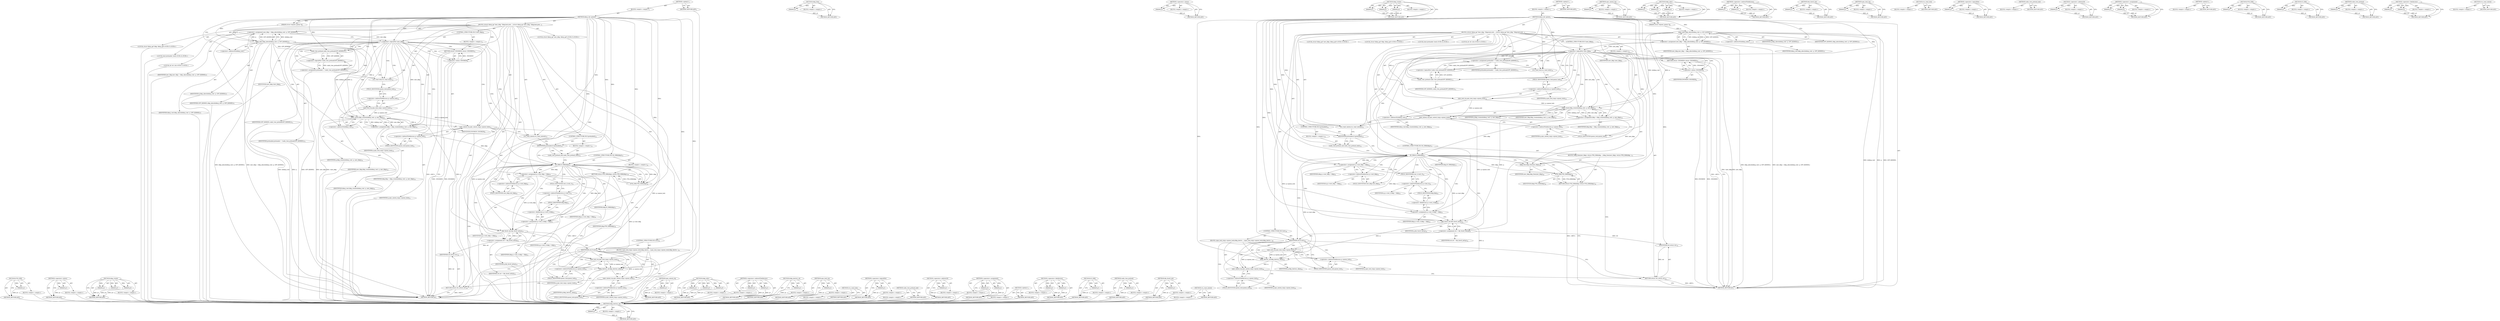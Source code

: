 digraph "rcu_read_unlock" {
vulnerable_194 [label=<(METHOD,blkg_destroy_all)>];
vulnerable_195 [label=<(PARAM,p1)>];
vulnerable_196 [label=<(BLOCK,&lt;empty&gt;,&lt;empty&gt;)>];
vulnerable_197 [label=<(METHOD_RETURN,ANY)>];
vulnerable_177 [label=<(METHOD,blkg_free)>];
vulnerable_178 [label=<(PARAM,p1)>];
vulnerable_179 [label=<(BLOCK,&lt;empty&gt;,&lt;empty&gt;)>];
vulnerable_180 [label=<(METHOD_RETURN,ANY)>];
vulnerable_137 [label=<(METHOD,&lt;operator&gt;.minus)>];
vulnerable_138 [label=<(PARAM,p1)>];
vulnerable_139 [label=<(BLOCK,&lt;empty&gt;,&lt;empty&gt;)>];
vulnerable_140 [label=<(METHOD_RETURN,ANY)>];
vulnerable_157 [label=<(METHOD,blkg_create)>];
vulnerable_158 [label=<(PARAM,p1)>];
vulnerable_159 [label=<(PARAM,p2)>];
vulnerable_160 [label=<(PARAM,p3)>];
vulnerable_161 [label=<(BLOCK,&lt;empty&gt;,&lt;empty&gt;)>];
vulnerable_162 [label=<(METHOD_RETURN,ANY)>];
vulnerable_6 [label=<(METHOD,&lt;global&gt;)<SUB>1</SUB>>];
vulnerable_7 [label=<(BLOCK,&lt;empty&gt;,&lt;empty&gt;)<SUB>1</SUB>>];
vulnerable_8 [label=<(METHOD,blkcg_init_queue)<SUB>1</SUB>>];
vulnerable_9 [label=<(PARAM,struct request_queue *q)<SUB>1</SUB>>];
vulnerable_10 [label=<(BLOCK,{
	struct blkcg_gq *new_blkg, *blkg;
	bool prel...,{
	struct blkcg_gq *new_blkg, *blkg;
	bool prel...)<SUB>2</SUB>>];
vulnerable_11 [label="<(LOCAL,struct blkcg_gq* new_blkg: blkcg_gq*)<SUB>3</SUB>>"];
vulnerable_12 [label="<(LOCAL,struct blkcg_gq* blkg: blkcg_gq*)<SUB>3</SUB>>"];
vulnerable_13 [label="<(LOCAL,bool preloaded: bool)<SUB>4</SUB>>"];
vulnerable_14 [label="<(LOCAL,int ret: int)<SUB>5</SUB>>"];
vulnerable_15 [label=<(&lt;operator&gt;.assignment,new_blkg = blkg_alloc(&amp;blkcg_root, q, GFP_KERNEL))<SUB>7</SUB>>];
vulnerable_16 [label=<(IDENTIFIER,new_blkg,new_blkg = blkg_alloc(&amp;blkcg_root, q, GFP_KERNEL))<SUB>7</SUB>>];
vulnerable_17 [label=<(blkg_alloc,blkg_alloc(&amp;blkcg_root, q, GFP_KERNEL))<SUB>7</SUB>>];
vulnerable_18 [label=<(&lt;operator&gt;.addressOf,&amp;blkcg_root)<SUB>7</SUB>>];
vulnerable_19 [label=<(IDENTIFIER,blkcg_root,blkg_alloc(&amp;blkcg_root, q, GFP_KERNEL))<SUB>7</SUB>>];
vulnerable_20 [label=<(IDENTIFIER,q,blkg_alloc(&amp;blkcg_root, q, GFP_KERNEL))<SUB>7</SUB>>];
vulnerable_21 [label=<(IDENTIFIER,GFP_KERNEL,blkg_alloc(&amp;blkcg_root, q, GFP_KERNEL))<SUB>7</SUB>>];
vulnerable_22 [label=<(CONTROL_STRUCTURE,IF,if (!new_blkg))<SUB>8</SUB>>];
vulnerable_23 [label=<(&lt;operator&gt;.logicalNot,!new_blkg)<SUB>8</SUB>>];
vulnerable_24 [label=<(IDENTIFIER,new_blkg,!new_blkg)<SUB>8</SUB>>];
vulnerable_25 [label=<(BLOCK,&lt;empty&gt;,&lt;empty&gt;)<SUB>9</SUB>>];
vulnerable_26 [label=<(RETURN,return -ENOMEM;,return -ENOMEM;)<SUB>9</SUB>>];
vulnerable_27 [label=<(&lt;operator&gt;.minus,-ENOMEM)<SUB>9</SUB>>];
vulnerable_28 [label=<(IDENTIFIER,ENOMEM,-ENOMEM)<SUB>9</SUB>>];
vulnerable_29 [label=<(&lt;operator&gt;.assignment,preloaded = !radix_tree_preload(GFP_KERNEL))<SUB>11</SUB>>];
vulnerable_30 [label=<(IDENTIFIER,preloaded,preloaded = !radix_tree_preload(GFP_KERNEL))<SUB>11</SUB>>];
vulnerable_31 [label=<(&lt;operator&gt;.logicalNot,!radix_tree_preload(GFP_KERNEL))<SUB>11</SUB>>];
vulnerable_32 [label=<(radix_tree_preload,radix_tree_preload(GFP_KERNEL))<SUB>11</SUB>>];
vulnerable_33 [label=<(IDENTIFIER,GFP_KERNEL,radix_tree_preload(GFP_KERNEL))<SUB>11</SUB>>];
vulnerable_34 [label=<(rcu_read_lock,rcu_read_lock())<SUB>18</SUB>>];
vulnerable_35 [label=<(spin_lock_irq,spin_lock_irq(q-&gt;queue_lock))<SUB>19</SUB>>];
vulnerable_36 [label=<(&lt;operator&gt;.indirectFieldAccess,q-&gt;queue_lock)<SUB>19</SUB>>];
vulnerable_37 [label=<(IDENTIFIER,q,spin_lock_irq(q-&gt;queue_lock))<SUB>19</SUB>>];
vulnerable_38 [label=<(FIELD_IDENTIFIER,queue_lock,queue_lock)<SUB>19</SUB>>];
vulnerable_39 [label=<(&lt;operator&gt;.assignment,blkg = blkg_create(&amp;blkcg_root, q, new_blkg))<SUB>20</SUB>>];
vulnerable_40 [label=<(IDENTIFIER,blkg,blkg = blkg_create(&amp;blkcg_root, q, new_blkg))<SUB>20</SUB>>];
vulnerable_41 [label=<(blkg_create,blkg_create(&amp;blkcg_root, q, new_blkg))<SUB>20</SUB>>];
vulnerable_42 [label=<(&lt;operator&gt;.addressOf,&amp;blkcg_root)<SUB>20</SUB>>];
vulnerable_43 [label=<(IDENTIFIER,blkcg_root,blkg_create(&amp;blkcg_root, q, new_blkg))<SUB>20</SUB>>];
vulnerable_44 [label=<(IDENTIFIER,q,blkg_create(&amp;blkcg_root, q, new_blkg))<SUB>20</SUB>>];
vulnerable_45 [label=<(IDENTIFIER,new_blkg,blkg_create(&amp;blkcg_root, q, new_blkg))<SUB>20</SUB>>];
vulnerable_46 [label=<(spin_unlock_irq,spin_unlock_irq(q-&gt;queue_lock))<SUB>21</SUB>>];
vulnerable_47 [label=<(&lt;operator&gt;.indirectFieldAccess,q-&gt;queue_lock)<SUB>21</SUB>>];
vulnerable_48 [label=<(IDENTIFIER,q,spin_unlock_irq(q-&gt;queue_lock))<SUB>21</SUB>>];
vulnerable_49 [label=<(FIELD_IDENTIFIER,queue_lock,queue_lock)<SUB>21</SUB>>];
vulnerable_50 [label=<(rcu_read_unlock,rcu_read_unlock())<SUB>22</SUB>>];
vulnerable_51 [label=<(CONTROL_STRUCTURE,IF,if (preloaded))<SUB>24</SUB>>];
vulnerable_52 [label=<(IDENTIFIER,preloaded,if (preloaded))<SUB>24</SUB>>];
vulnerable_53 [label=<(BLOCK,&lt;empty&gt;,&lt;empty&gt;)<SUB>25</SUB>>];
vulnerable_54 [label=<(radix_tree_preload_end,radix_tree_preload_end())<SUB>25</SUB>>];
vulnerable_55 [label=<(CONTROL_STRUCTURE,IF,if (IS_ERR(blkg)))<SUB>27</SUB>>];
vulnerable_56 [label=<(IS_ERR,IS_ERR(blkg))<SUB>27</SUB>>];
vulnerable_57 [label=<(IDENTIFIER,blkg,IS_ERR(blkg))<SUB>27</SUB>>];
vulnerable_58 [label=<(BLOCK,{
		blkg_free(new_blkg);
 		return PTR_ERR(blkg...,{
		blkg_free(new_blkg);
 		return PTR_ERR(blkg...)<SUB>27</SUB>>];
vulnerable_59 [label=<(blkg_free,blkg_free(new_blkg))<SUB>28</SUB>>];
vulnerable_60 [label=<(IDENTIFIER,new_blkg,blkg_free(new_blkg))<SUB>28</SUB>>];
vulnerable_61 [label=<(RETURN,return PTR_ERR(blkg);,return PTR_ERR(blkg);)<SUB>29</SUB>>];
vulnerable_62 [label=<(PTR_ERR,PTR_ERR(blkg))<SUB>29</SUB>>];
vulnerable_63 [label=<(IDENTIFIER,blkg,PTR_ERR(blkg))<SUB>29</SUB>>];
vulnerable_64 [label=<(&lt;operator&gt;.assignment,q-&gt;root_blkg = blkg)<SUB>32</SUB>>];
vulnerable_65 [label=<(&lt;operator&gt;.indirectFieldAccess,q-&gt;root_blkg)<SUB>32</SUB>>];
vulnerable_66 [label=<(IDENTIFIER,q,q-&gt;root_blkg = blkg)<SUB>32</SUB>>];
vulnerable_67 [label=<(FIELD_IDENTIFIER,root_blkg,root_blkg)<SUB>32</SUB>>];
vulnerable_68 [label=<(IDENTIFIER,blkg,q-&gt;root_blkg = blkg)<SUB>32</SUB>>];
vulnerable_69 [label=<(&lt;operator&gt;.assignment,q-&gt;root_rl.blkg = blkg)<SUB>33</SUB>>];
vulnerable_70 [label=<(&lt;operator&gt;.fieldAccess,q-&gt;root_rl.blkg)<SUB>33</SUB>>];
vulnerable_71 [label=<(&lt;operator&gt;.indirectFieldAccess,q-&gt;root_rl)<SUB>33</SUB>>];
vulnerable_72 [label=<(IDENTIFIER,q,q-&gt;root_rl.blkg = blkg)<SUB>33</SUB>>];
vulnerable_73 [label=<(FIELD_IDENTIFIER,root_rl,root_rl)<SUB>33</SUB>>];
vulnerable_74 [label=<(FIELD_IDENTIFIER,blkg,blkg)<SUB>33</SUB>>];
vulnerable_75 [label=<(IDENTIFIER,blkg,q-&gt;root_rl.blkg = blkg)<SUB>33</SUB>>];
vulnerable_76 [label=<(&lt;operator&gt;.assignment,ret = blk_throtl_init(q))<SUB>35</SUB>>];
vulnerable_77 [label=<(IDENTIFIER,ret,ret = blk_throtl_init(q))<SUB>35</SUB>>];
vulnerable_78 [label=<(blk_throtl_init,blk_throtl_init(q))<SUB>35</SUB>>];
vulnerable_79 [label=<(IDENTIFIER,q,blk_throtl_init(q))<SUB>35</SUB>>];
vulnerable_80 [label=<(CONTROL_STRUCTURE,IF,if (ret))<SUB>36</SUB>>];
vulnerable_81 [label=<(IDENTIFIER,ret,if (ret))<SUB>36</SUB>>];
vulnerable_82 [label=<(BLOCK,{
		spin_lock_irq(q-&gt;queue_lock);
		blkg_destro...,{
		spin_lock_irq(q-&gt;queue_lock);
		blkg_destro...)<SUB>36</SUB>>];
vulnerable_83 [label=<(spin_lock_irq,spin_lock_irq(q-&gt;queue_lock))<SUB>37</SUB>>];
vulnerable_84 [label=<(&lt;operator&gt;.indirectFieldAccess,q-&gt;queue_lock)<SUB>37</SUB>>];
vulnerable_85 [label=<(IDENTIFIER,q,spin_lock_irq(q-&gt;queue_lock))<SUB>37</SUB>>];
vulnerable_86 [label=<(FIELD_IDENTIFIER,queue_lock,queue_lock)<SUB>37</SUB>>];
vulnerable_87 [label=<(blkg_destroy_all,blkg_destroy_all(q))<SUB>38</SUB>>];
vulnerable_88 [label=<(IDENTIFIER,q,blkg_destroy_all(q))<SUB>38</SUB>>];
vulnerable_89 [label=<(spin_unlock_irq,spin_unlock_irq(q-&gt;queue_lock))<SUB>39</SUB>>];
vulnerable_90 [label=<(&lt;operator&gt;.indirectFieldAccess,q-&gt;queue_lock)<SUB>39</SUB>>];
vulnerable_91 [label=<(IDENTIFIER,q,spin_unlock_irq(q-&gt;queue_lock))<SUB>39</SUB>>];
vulnerable_92 [label=<(FIELD_IDENTIFIER,queue_lock,queue_lock)<SUB>39</SUB>>];
vulnerable_93 [label=<(RETURN,return ret;,return ret;)<SUB>41</SUB>>];
vulnerable_94 [label=<(IDENTIFIER,ret,return ret;)<SUB>41</SUB>>];
vulnerable_95 [label=<(METHOD_RETURN,int)<SUB>1</SUB>>];
vulnerable_97 [label=<(METHOD_RETURN,ANY)<SUB>1</SUB>>];
vulnerable_163 [label=<(METHOD,spin_unlock_irq)>];
vulnerable_164 [label=<(PARAM,p1)>];
vulnerable_165 [label=<(BLOCK,&lt;empty&gt;,&lt;empty&gt;)>];
vulnerable_166 [label=<(METHOD_RETURN,ANY)>];
vulnerable_123 [label=<(METHOD,blkg_alloc)>];
vulnerable_124 [label=<(PARAM,p1)>];
vulnerable_125 [label=<(PARAM,p2)>];
vulnerable_126 [label=<(PARAM,p3)>];
vulnerable_127 [label=<(BLOCK,&lt;empty&gt;,&lt;empty&gt;)>];
vulnerable_128 [label=<(METHOD_RETURN,ANY)>];
vulnerable_152 [label=<(METHOD,&lt;operator&gt;.indirectFieldAccess)>];
vulnerable_153 [label=<(PARAM,p1)>];
vulnerable_154 [label=<(PARAM,p2)>];
vulnerable_155 [label=<(BLOCK,&lt;empty&gt;,&lt;empty&gt;)>];
vulnerable_156 [label=<(METHOD_RETURN,ANY)>];
vulnerable_190 [label=<(METHOD,blk_throtl_init)>];
vulnerable_191 [label=<(PARAM,p1)>];
vulnerable_192 [label=<(BLOCK,&lt;empty&gt;,&lt;empty&gt;)>];
vulnerable_193 [label=<(METHOD_RETURN,ANY)>];
vulnerable_148 [label=<(METHOD,spin_lock_irq)>];
vulnerable_149 [label=<(PARAM,p1)>];
vulnerable_150 [label=<(BLOCK,&lt;empty&gt;,&lt;empty&gt;)>];
vulnerable_151 [label=<(METHOD_RETURN,ANY)>];
vulnerable_145 [label=<(METHOD,rcu_read_lock)>];
vulnerable_146 [label=<(BLOCK,&lt;empty&gt;,&lt;empty&gt;)>];
vulnerable_147 [label=<(METHOD_RETURN,ANY)>];
vulnerable_133 [label=<(METHOD,&lt;operator&gt;.logicalNot)>];
vulnerable_134 [label=<(PARAM,p1)>];
vulnerable_135 [label=<(BLOCK,&lt;empty&gt;,&lt;empty&gt;)>];
vulnerable_136 [label=<(METHOD_RETURN,ANY)>];
vulnerable_170 [label=<(METHOD,radix_tree_preload_end)>];
vulnerable_171 [label=<(BLOCK,&lt;empty&gt;,&lt;empty&gt;)>];
vulnerable_172 [label=<(METHOD_RETURN,ANY)>];
vulnerable_129 [label=<(METHOD,&lt;operator&gt;.addressOf)>];
vulnerable_130 [label=<(PARAM,p1)>];
vulnerable_131 [label=<(BLOCK,&lt;empty&gt;,&lt;empty&gt;)>];
vulnerable_132 [label=<(METHOD_RETURN,ANY)>];
vulnerable_118 [label=<(METHOD,&lt;operator&gt;.assignment)>];
vulnerable_119 [label=<(PARAM,p1)>];
vulnerable_120 [label=<(PARAM,p2)>];
vulnerable_121 [label=<(BLOCK,&lt;empty&gt;,&lt;empty&gt;)>];
vulnerable_122 [label=<(METHOD_RETURN,ANY)>];
vulnerable_112 [label=<(METHOD,&lt;global&gt;)<SUB>1</SUB>>];
vulnerable_113 [label=<(BLOCK,&lt;empty&gt;,&lt;empty&gt;)>];
vulnerable_114 [label=<(METHOD_RETURN,ANY)>];
vulnerable_181 [label=<(METHOD,PTR_ERR)>];
vulnerable_182 [label=<(PARAM,p1)>];
vulnerable_183 [label=<(BLOCK,&lt;empty&gt;,&lt;empty&gt;)>];
vulnerable_184 [label=<(METHOD_RETURN,ANY)>];
vulnerable_173 [label=<(METHOD,IS_ERR)>];
vulnerable_174 [label=<(PARAM,p1)>];
vulnerable_175 [label=<(BLOCK,&lt;empty&gt;,&lt;empty&gt;)>];
vulnerable_176 [label=<(METHOD_RETURN,ANY)>];
vulnerable_141 [label=<(METHOD,radix_tree_preload)>];
vulnerable_142 [label=<(PARAM,p1)>];
vulnerable_143 [label=<(BLOCK,&lt;empty&gt;,&lt;empty&gt;)>];
vulnerable_144 [label=<(METHOD_RETURN,ANY)>];
vulnerable_185 [label=<(METHOD,&lt;operator&gt;.fieldAccess)>];
vulnerable_186 [label=<(PARAM,p1)>];
vulnerable_187 [label=<(PARAM,p2)>];
vulnerable_188 [label=<(BLOCK,&lt;empty&gt;,&lt;empty&gt;)>];
vulnerable_189 [label=<(METHOD_RETURN,ANY)>];
vulnerable_167 [label=<(METHOD,rcu_read_unlock)>];
vulnerable_168 [label=<(BLOCK,&lt;empty&gt;,&lt;empty&gt;)>];
vulnerable_169 [label=<(METHOD_RETURN,ANY)>];
fixed_175 [label=<(METHOD,PTR_ERR)>];
fixed_176 [label=<(PARAM,p1)>];
fixed_177 [label=<(BLOCK,&lt;empty&gt;,&lt;empty&gt;)>];
fixed_178 [label=<(METHOD_RETURN,ANY)>];
fixed_135 [label=<(METHOD,&lt;operator&gt;.minus)>];
fixed_136 [label=<(PARAM,p1)>];
fixed_137 [label=<(BLOCK,&lt;empty&gt;,&lt;empty&gt;)>];
fixed_138 [label=<(METHOD_RETURN,ANY)>];
fixed_155 [label=<(METHOD,blkg_create)>];
fixed_156 [label=<(PARAM,p1)>];
fixed_157 [label=<(PARAM,p2)>];
fixed_158 [label=<(PARAM,p3)>];
fixed_159 [label=<(BLOCK,&lt;empty&gt;,&lt;empty&gt;)>];
fixed_160 [label=<(METHOD_RETURN,ANY)>];
fixed_6 [label=<(METHOD,&lt;global&gt;)<SUB>1</SUB>>];
fixed_7 [label=<(BLOCK,&lt;empty&gt;,&lt;empty&gt;)<SUB>1</SUB>>];
fixed_8 [label=<(METHOD,blkcg_init_queue)<SUB>1</SUB>>];
fixed_9 [label=<(PARAM,struct request_queue *q)<SUB>1</SUB>>];
fixed_10 [label=<(BLOCK,{
	struct blkcg_gq *new_blkg, *blkg;
	bool prel...,{
	struct blkcg_gq *new_blkg, *blkg;
	bool prel...)<SUB>2</SUB>>];
fixed_11 [label="<(LOCAL,struct blkcg_gq* new_blkg: blkcg_gq*)<SUB>3</SUB>>"];
fixed_12 [label="<(LOCAL,struct blkcg_gq* blkg: blkcg_gq*)<SUB>3</SUB>>"];
fixed_13 [label="<(LOCAL,bool preloaded: bool)<SUB>4</SUB>>"];
fixed_14 [label="<(LOCAL,int ret: int)<SUB>5</SUB>>"];
fixed_15 [label=<(&lt;operator&gt;.assignment,new_blkg = blkg_alloc(&amp;blkcg_root, q, GFP_KERNEL))<SUB>7</SUB>>];
fixed_16 [label=<(IDENTIFIER,new_blkg,new_blkg = blkg_alloc(&amp;blkcg_root, q, GFP_KERNEL))<SUB>7</SUB>>];
fixed_17 [label=<(blkg_alloc,blkg_alloc(&amp;blkcg_root, q, GFP_KERNEL))<SUB>7</SUB>>];
fixed_18 [label=<(&lt;operator&gt;.addressOf,&amp;blkcg_root)<SUB>7</SUB>>];
fixed_19 [label=<(IDENTIFIER,blkcg_root,blkg_alloc(&amp;blkcg_root, q, GFP_KERNEL))<SUB>7</SUB>>];
fixed_20 [label=<(IDENTIFIER,q,blkg_alloc(&amp;blkcg_root, q, GFP_KERNEL))<SUB>7</SUB>>];
fixed_21 [label=<(IDENTIFIER,GFP_KERNEL,blkg_alloc(&amp;blkcg_root, q, GFP_KERNEL))<SUB>7</SUB>>];
fixed_22 [label=<(CONTROL_STRUCTURE,IF,if (!new_blkg))<SUB>8</SUB>>];
fixed_23 [label=<(&lt;operator&gt;.logicalNot,!new_blkg)<SUB>8</SUB>>];
fixed_24 [label=<(IDENTIFIER,new_blkg,!new_blkg)<SUB>8</SUB>>];
fixed_25 [label=<(BLOCK,&lt;empty&gt;,&lt;empty&gt;)<SUB>9</SUB>>];
fixed_26 [label=<(RETURN,return -ENOMEM;,return -ENOMEM;)<SUB>9</SUB>>];
fixed_27 [label=<(&lt;operator&gt;.minus,-ENOMEM)<SUB>9</SUB>>];
fixed_28 [label=<(IDENTIFIER,ENOMEM,-ENOMEM)<SUB>9</SUB>>];
fixed_29 [label=<(&lt;operator&gt;.assignment,preloaded = !radix_tree_preload(GFP_KERNEL))<SUB>11</SUB>>];
fixed_30 [label=<(IDENTIFIER,preloaded,preloaded = !radix_tree_preload(GFP_KERNEL))<SUB>11</SUB>>];
fixed_31 [label=<(&lt;operator&gt;.logicalNot,!radix_tree_preload(GFP_KERNEL))<SUB>11</SUB>>];
fixed_32 [label=<(radix_tree_preload,radix_tree_preload(GFP_KERNEL))<SUB>11</SUB>>];
fixed_33 [label=<(IDENTIFIER,GFP_KERNEL,radix_tree_preload(GFP_KERNEL))<SUB>11</SUB>>];
fixed_34 [label=<(rcu_read_lock,rcu_read_lock())<SUB>18</SUB>>];
fixed_35 [label=<(spin_lock_irq,spin_lock_irq(q-&gt;queue_lock))<SUB>19</SUB>>];
fixed_36 [label=<(&lt;operator&gt;.indirectFieldAccess,q-&gt;queue_lock)<SUB>19</SUB>>];
fixed_37 [label=<(IDENTIFIER,q,spin_lock_irq(q-&gt;queue_lock))<SUB>19</SUB>>];
fixed_38 [label=<(FIELD_IDENTIFIER,queue_lock,queue_lock)<SUB>19</SUB>>];
fixed_39 [label=<(&lt;operator&gt;.assignment,blkg = blkg_create(&amp;blkcg_root, q, new_blkg))<SUB>20</SUB>>];
fixed_40 [label=<(IDENTIFIER,blkg,blkg = blkg_create(&amp;blkcg_root, q, new_blkg))<SUB>20</SUB>>];
fixed_41 [label=<(blkg_create,blkg_create(&amp;blkcg_root, q, new_blkg))<SUB>20</SUB>>];
fixed_42 [label=<(&lt;operator&gt;.addressOf,&amp;blkcg_root)<SUB>20</SUB>>];
fixed_43 [label=<(IDENTIFIER,blkcg_root,blkg_create(&amp;blkcg_root, q, new_blkg))<SUB>20</SUB>>];
fixed_44 [label=<(IDENTIFIER,q,blkg_create(&amp;blkcg_root, q, new_blkg))<SUB>20</SUB>>];
fixed_45 [label=<(IDENTIFIER,new_blkg,blkg_create(&amp;blkcg_root, q, new_blkg))<SUB>20</SUB>>];
fixed_46 [label=<(spin_unlock_irq,spin_unlock_irq(q-&gt;queue_lock))<SUB>21</SUB>>];
fixed_47 [label=<(&lt;operator&gt;.indirectFieldAccess,q-&gt;queue_lock)<SUB>21</SUB>>];
fixed_48 [label=<(IDENTIFIER,q,spin_unlock_irq(q-&gt;queue_lock))<SUB>21</SUB>>];
fixed_49 [label=<(FIELD_IDENTIFIER,queue_lock,queue_lock)<SUB>21</SUB>>];
fixed_50 [label=<(rcu_read_unlock,rcu_read_unlock())<SUB>22</SUB>>];
fixed_51 [label=<(CONTROL_STRUCTURE,IF,if (preloaded))<SUB>24</SUB>>];
fixed_52 [label=<(IDENTIFIER,preloaded,if (preloaded))<SUB>24</SUB>>];
fixed_53 [label=<(BLOCK,&lt;empty&gt;,&lt;empty&gt;)<SUB>25</SUB>>];
fixed_54 [label=<(radix_tree_preload_end,radix_tree_preload_end())<SUB>25</SUB>>];
fixed_55 [label=<(CONTROL_STRUCTURE,IF,if (IS_ERR(blkg)))<SUB>27</SUB>>];
fixed_56 [label=<(IS_ERR,IS_ERR(blkg))<SUB>27</SUB>>];
fixed_57 [label=<(IDENTIFIER,blkg,IS_ERR(blkg))<SUB>27</SUB>>];
fixed_58 [label=<(BLOCK,&lt;empty&gt;,&lt;empty&gt;)<SUB>28</SUB>>];
fixed_59 [label=<(RETURN,return PTR_ERR(blkg);,return PTR_ERR(blkg);)<SUB>28</SUB>>];
fixed_60 [label=<(PTR_ERR,PTR_ERR(blkg))<SUB>28</SUB>>];
fixed_61 [label=<(IDENTIFIER,blkg,PTR_ERR(blkg))<SUB>28</SUB>>];
fixed_62 [label=<(&lt;operator&gt;.assignment,q-&gt;root_blkg = blkg)<SUB>30</SUB>>];
fixed_63 [label=<(&lt;operator&gt;.indirectFieldAccess,q-&gt;root_blkg)<SUB>30</SUB>>];
fixed_64 [label=<(IDENTIFIER,q,q-&gt;root_blkg = blkg)<SUB>30</SUB>>];
fixed_65 [label=<(FIELD_IDENTIFIER,root_blkg,root_blkg)<SUB>30</SUB>>];
fixed_66 [label=<(IDENTIFIER,blkg,q-&gt;root_blkg = blkg)<SUB>30</SUB>>];
fixed_67 [label=<(&lt;operator&gt;.assignment,q-&gt;root_rl.blkg = blkg)<SUB>31</SUB>>];
fixed_68 [label=<(&lt;operator&gt;.fieldAccess,q-&gt;root_rl.blkg)<SUB>31</SUB>>];
fixed_69 [label=<(&lt;operator&gt;.indirectFieldAccess,q-&gt;root_rl)<SUB>31</SUB>>];
fixed_70 [label=<(IDENTIFIER,q,q-&gt;root_rl.blkg = blkg)<SUB>31</SUB>>];
fixed_71 [label=<(FIELD_IDENTIFIER,root_rl,root_rl)<SUB>31</SUB>>];
fixed_72 [label=<(FIELD_IDENTIFIER,blkg,blkg)<SUB>31</SUB>>];
fixed_73 [label=<(IDENTIFIER,blkg,q-&gt;root_rl.blkg = blkg)<SUB>31</SUB>>];
fixed_74 [label=<(&lt;operator&gt;.assignment,ret = blk_throtl_init(q))<SUB>33</SUB>>];
fixed_75 [label=<(IDENTIFIER,ret,ret = blk_throtl_init(q))<SUB>33</SUB>>];
fixed_76 [label=<(blk_throtl_init,blk_throtl_init(q))<SUB>33</SUB>>];
fixed_77 [label=<(IDENTIFIER,q,blk_throtl_init(q))<SUB>33</SUB>>];
fixed_78 [label=<(CONTROL_STRUCTURE,IF,if (ret))<SUB>34</SUB>>];
fixed_79 [label=<(IDENTIFIER,ret,if (ret))<SUB>34</SUB>>];
fixed_80 [label=<(BLOCK,{
		spin_lock_irq(q-&gt;queue_lock);
		blkg_destro...,{
		spin_lock_irq(q-&gt;queue_lock);
		blkg_destro...)<SUB>34</SUB>>];
fixed_81 [label=<(spin_lock_irq,spin_lock_irq(q-&gt;queue_lock))<SUB>35</SUB>>];
fixed_82 [label=<(&lt;operator&gt;.indirectFieldAccess,q-&gt;queue_lock)<SUB>35</SUB>>];
fixed_83 [label=<(IDENTIFIER,q,spin_lock_irq(q-&gt;queue_lock))<SUB>35</SUB>>];
fixed_84 [label=<(FIELD_IDENTIFIER,queue_lock,queue_lock)<SUB>35</SUB>>];
fixed_85 [label=<(blkg_destroy_all,blkg_destroy_all(q))<SUB>36</SUB>>];
fixed_86 [label=<(IDENTIFIER,q,blkg_destroy_all(q))<SUB>36</SUB>>];
fixed_87 [label=<(spin_unlock_irq,spin_unlock_irq(q-&gt;queue_lock))<SUB>37</SUB>>];
fixed_88 [label=<(&lt;operator&gt;.indirectFieldAccess,q-&gt;queue_lock)<SUB>37</SUB>>];
fixed_89 [label=<(IDENTIFIER,q,spin_unlock_irq(q-&gt;queue_lock))<SUB>37</SUB>>];
fixed_90 [label=<(FIELD_IDENTIFIER,queue_lock,queue_lock)<SUB>37</SUB>>];
fixed_91 [label=<(RETURN,return ret;,return ret;)<SUB>39</SUB>>];
fixed_92 [label=<(IDENTIFIER,ret,return ret;)<SUB>39</SUB>>];
fixed_93 [label=<(METHOD_RETURN,int)<SUB>1</SUB>>];
fixed_95 [label=<(METHOD_RETURN,ANY)<SUB>1</SUB>>];
fixed_161 [label=<(METHOD,spin_unlock_irq)>];
fixed_162 [label=<(PARAM,p1)>];
fixed_163 [label=<(BLOCK,&lt;empty&gt;,&lt;empty&gt;)>];
fixed_164 [label=<(METHOD_RETURN,ANY)>];
fixed_121 [label=<(METHOD,blkg_alloc)>];
fixed_122 [label=<(PARAM,p1)>];
fixed_123 [label=<(PARAM,p2)>];
fixed_124 [label=<(PARAM,p3)>];
fixed_125 [label=<(BLOCK,&lt;empty&gt;,&lt;empty&gt;)>];
fixed_126 [label=<(METHOD_RETURN,ANY)>];
fixed_150 [label=<(METHOD,&lt;operator&gt;.indirectFieldAccess)>];
fixed_151 [label=<(PARAM,p1)>];
fixed_152 [label=<(PARAM,p2)>];
fixed_153 [label=<(BLOCK,&lt;empty&gt;,&lt;empty&gt;)>];
fixed_154 [label=<(METHOD_RETURN,ANY)>];
fixed_188 [label=<(METHOD,blkg_destroy_all)>];
fixed_189 [label=<(PARAM,p1)>];
fixed_190 [label=<(BLOCK,&lt;empty&gt;,&lt;empty&gt;)>];
fixed_191 [label=<(METHOD_RETURN,ANY)>];
fixed_146 [label=<(METHOD,spin_lock_irq)>];
fixed_147 [label=<(PARAM,p1)>];
fixed_148 [label=<(BLOCK,&lt;empty&gt;,&lt;empty&gt;)>];
fixed_149 [label=<(METHOD_RETURN,ANY)>];
fixed_143 [label=<(METHOD,rcu_read_lock)>];
fixed_144 [label=<(BLOCK,&lt;empty&gt;,&lt;empty&gt;)>];
fixed_145 [label=<(METHOD_RETURN,ANY)>];
fixed_131 [label=<(METHOD,&lt;operator&gt;.logicalNot)>];
fixed_132 [label=<(PARAM,p1)>];
fixed_133 [label=<(BLOCK,&lt;empty&gt;,&lt;empty&gt;)>];
fixed_134 [label=<(METHOD_RETURN,ANY)>];
fixed_168 [label=<(METHOD,radix_tree_preload_end)>];
fixed_169 [label=<(BLOCK,&lt;empty&gt;,&lt;empty&gt;)>];
fixed_170 [label=<(METHOD_RETURN,ANY)>];
fixed_127 [label=<(METHOD,&lt;operator&gt;.addressOf)>];
fixed_128 [label=<(PARAM,p1)>];
fixed_129 [label=<(BLOCK,&lt;empty&gt;,&lt;empty&gt;)>];
fixed_130 [label=<(METHOD_RETURN,ANY)>];
fixed_116 [label=<(METHOD,&lt;operator&gt;.assignment)>];
fixed_117 [label=<(PARAM,p1)>];
fixed_118 [label=<(PARAM,p2)>];
fixed_119 [label=<(BLOCK,&lt;empty&gt;,&lt;empty&gt;)>];
fixed_120 [label=<(METHOD_RETURN,ANY)>];
fixed_110 [label=<(METHOD,&lt;global&gt;)<SUB>1</SUB>>];
fixed_111 [label=<(BLOCK,&lt;empty&gt;,&lt;empty&gt;)>];
fixed_112 [label=<(METHOD_RETURN,ANY)>];
fixed_179 [label=<(METHOD,&lt;operator&gt;.fieldAccess)>];
fixed_180 [label=<(PARAM,p1)>];
fixed_181 [label=<(PARAM,p2)>];
fixed_182 [label=<(BLOCK,&lt;empty&gt;,&lt;empty&gt;)>];
fixed_183 [label=<(METHOD_RETURN,ANY)>];
fixed_171 [label=<(METHOD,IS_ERR)>];
fixed_172 [label=<(PARAM,p1)>];
fixed_173 [label=<(BLOCK,&lt;empty&gt;,&lt;empty&gt;)>];
fixed_174 [label=<(METHOD_RETURN,ANY)>];
fixed_139 [label=<(METHOD,radix_tree_preload)>];
fixed_140 [label=<(PARAM,p1)>];
fixed_141 [label=<(BLOCK,&lt;empty&gt;,&lt;empty&gt;)>];
fixed_142 [label=<(METHOD_RETURN,ANY)>];
fixed_184 [label=<(METHOD,blk_throtl_init)>];
fixed_185 [label=<(PARAM,p1)>];
fixed_186 [label=<(BLOCK,&lt;empty&gt;,&lt;empty&gt;)>];
fixed_187 [label=<(METHOD_RETURN,ANY)>];
fixed_165 [label=<(METHOD,rcu_read_unlock)>];
fixed_166 [label=<(BLOCK,&lt;empty&gt;,&lt;empty&gt;)>];
fixed_167 [label=<(METHOD_RETURN,ANY)>];
vulnerable_194 -> vulnerable_195  [key=0, label="AST: "];
vulnerable_194 -> vulnerable_195  [key=1, label="DDG: "];
vulnerable_194 -> vulnerable_196  [key=0, label="AST: "];
vulnerable_194 -> vulnerable_197  [key=0, label="AST: "];
vulnerable_194 -> vulnerable_197  [key=1, label="CFG: "];
vulnerable_195 -> vulnerable_197  [key=0, label="DDG: p1"];
vulnerable_177 -> vulnerable_178  [key=0, label="AST: "];
vulnerable_177 -> vulnerable_178  [key=1, label="DDG: "];
vulnerable_177 -> vulnerable_179  [key=0, label="AST: "];
vulnerable_177 -> vulnerable_180  [key=0, label="AST: "];
vulnerable_177 -> vulnerable_180  [key=1, label="CFG: "];
vulnerable_178 -> vulnerable_180  [key=0, label="DDG: p1"];
vulnerable_137 -> vulnerable_138  [key=0, label="AST: "];
vulnerable_137 -> vulnerable_138  [key=1, label="DDG: "];
vulnerable_137 -> vulnerable_139  [key=0, label="AST: "];
vulnerable_137 -> vulnerable_140  [key=0, label="AST: "];
vulnerable_137 -> vulnerable_140  [key=1, label="CFG: "];
vulnerable_138 -> vulnerable_140  [key=0, label="DDG: p1"];
vulnerable_157 -> vulnerable_158  [key=0, label="AST: "];
vulnerable_157 -> vulnerable_158  [key=1, label="DDG: "];
vulnerable_157 -> vulnerable_161  [key=0, label="AST: "];
vulnerable_157 -> vulnerable_159  [key=0, label="AST: "];
vulnerable_157 -> vulnerable_159  [key=1, label="DDG: "];
vulnerable_157 -> vulnerable_162  [key=0, label="AST: "];
vulnerable_157 -> vulnerable_162  [key=1, label="CFG: "];
vulnerable_157 -> vulnerable_160  [key=0, label="AST: "];
vulnerable_157 -> vulnerable_160  [key=1, label="DDG: "];
vulnerable_158 -> vulnerable_162  [key=0, label="DDG: p1"];
vulnerable_159 -> vulnerable_162  [key=0, label="DDG: p2"];
vulnerable_160 -> vulnerable_162  [key=0, label="DDG: p3"];
vulnerable_6 -> vulnerable_7  [key=0, label="AST: "];
vulnerable_6 -> vulnerable_97  [key=0, label="AST: "];
vulnerable_6 -> vulnerable_97  [key=1, label="CFG: "];
vulnerable_7 -> vulnerable_8  [key=0, label="AST: "];
vulnerable_8 -> vulnerable_9  [key=0, label="AST: "];
vulnerable_8 -> vulnerable_9  [key=1, label="DDG: "];
vulnerable_8 -> vulnerable_10  [key=0, label="AST: "];
vulnerable_8 -> vulnerable_95  [key=0, label="AST: "];
vulnerable_8 -> vulnerable_18  [key=0, label="CFG: "];
vulnerable_8 -> vulnerable_34  [key=0, label="DDG: "];
vulnerable_8 -> vulnerable_50  [key=0, label="DDG: "];
vulnerable_8 -> vulnerable_64  [key=0, label="DDG: "];
vulnerable_8 -> vulnerable_69  [key=0, label="DDG: "];
vulnerable_8 -> vulnerable_52  [key=0, label="DDG: "];
vulnerable_8 -> vulnerable_81  [key=0, label="DDG: "];
vulnerable_8 -> vulnerable_94  [key=0, label="DDG: "];
vulnerable_8 -> vulnerable_17  [key=0, label="DDG: "];
vulnerable_8 -> vulnerable_23  [key=0, label="DDG: "];
vulnerable_8 -> vulnerable_41  [key=0, label="DDG: "];
vulnerable_8 -> vulnerable_54  [key=0, label="DDG: "];
vulnerable_8 -> vulnerable_56  [key=0, label="DDG: "];
vulnerable_8 -> vulnerable_78  [key=0, label="DDG: "];
vulnerable_8 -> vulnerable_32  [key=0, label="DDG: "];
vulnerable_8 -> vulnerable_59  [key=0, label="DDG: "];
vulnerable_8 -> vulnerable_87  [key=0, label="DDG: "];
vulnerable_8 -> vulnerable_27  [key=0, label="DDG: "];
vulnerable_8 -> vulnerable_62  [key=0, label="DDG: "];
vulnerable_9 -> vulnerable_17  [key=0, label="DDG: q"];
vulnerable_10 -> vulnerable_11  [key=0, label="AST: "];
vulnerable_10 -> vulnerable_12  [key=0, label="AST: "];
vulnerable_10 -> vulnerable_13  [key=0, label="AST: "];
vulnerable_10 -> vulnerable_14  [key=0, label="AST: "];
vulnerable_10 -> vulnerable_15  [key=0, label="AST: "];
vulnerable_10 -> vulnerable_22  [key=0, label="AST: "];
vulnerable_10 -> vulnerable_29  [key=0, label="AST: "];
vulnerable_10 -> vulnerable_34  [key=0, label="AST: "];
vulnerable_10 -> vulnerable_35  [key=0, label="AST: "];
vulnerable_10 -> vulnerable_39  [key=0, label="AST: "];
vulnerable_10 -> vulnerable_46  [key=0, label="AST: "];
vulnerable_10 -> vulnerable_50  [key=0, label="AST: "];
vulnerable_10 -> vulnerable_51  [key=0, label="AST: "];
vulnerable_10 -> vulnerable_55  [key=0, label="AST: "];
vulnerable_10 -> vulnerable_64  [key=0, label="AST: "];
vulnerable_10 -> vulnerable_69  [key=0, label="AST: "];
vulnerable_10 -> vulnerable_76  [key=0, label="AST: "];
vulnerable_10 -> vulnerable_80  [key=0, label="AST: "];
vulnerable_10 -> vulnerable_93  [key=0, label="AST: "];
vulnerable_15 -> vulnerable_16  [key=0, label="AST: "];
vulnerable_15 -> vulnerable_17  [key=0, label="AST: "];
vulnerable_15 -> vulnerable_23  [key=0, label="CFG: "];
vulnerable_15 -> vulnerable_23  [key=1, label="DDG: new_blkg"];
vulnerable_15 -> vulnerable_95  [key=0, label="DDG: blkg_alloc(&amp;blkcg_root, q, GFP_KERNEL)"];
vulnerable_15 -> vulnerable_95  [key=1, label="DDG: new_blkg = blkg_alloc(&amp;blkcg_root, q, GFP_KERNEL)"];
vulnerable_17 -> vulnerable_18  [key=0, label="AST: "];
vulnerable_17 -> vulnerable_20  [key=0, label="AST: "];
vulnerable_17 -> vulnerable_21  [key=0, label="AST: "];
vulnerable_17 -> vulnerable_15  [key=0, label="CFG: "];
vulnerable_17 -> vulnerable_15  [key=1, label="DDG: &amp;blkcg_root"];
vulnerable_17 -> vulnerable_15  [key=2, label="DDG: q"];
vulnerable_17 -> vulnerable_15  [key=3, label="DDG: GFP_KERNEL"];
vulnerable_17 -> vulnerable_95  [key=0, label="DDG: &amp;blkcg_root"];
vulnerable_17 -> vulnerable_95  [key=1, label="DDG: q"];
vulnerable_17 -> vulnerable_95  [key=2, label="DDG: GFP_KERNEL"];
vulnerable_17 -> vulnerable_35  [key=0, label="DDG: q"];
vulnerable_17 -> vulnerable_41  [key=0, label="DDG: &amp;blkcg_root"];
vulnerable_17 -> vulnerable_41  [key=1, label="DDG: q"];
vulnerable_17 -> vulnerable_32  [key=0, label="DDG: GFP_KERNEL"];
vulnerable_18 -> vulnerable_19  [key=0, label="AST: "];
vulnerable_18 -> vulnerable_17  [key=0, label="CFG: "];
vulnerable_22 -> vulnerable_23  [key=0, label="AST: "];
vulnerable_22 -> vulnerable_25  [key=0, label="AST: "];
vulnerable_23 -> vulnerable_24  [key=0, label="AST: "];
vulnerable_23 -> vulnerable_27  [key=0, label="CFG: "];
vulnerable_23 -> vulnerable_27  [key=1, label="CDG: "];
vulnerable_23 -> vulnerable_32  [key=0, label="CFG: "];
vulnerable_23 -> vulnerable_32  [key=1, label="CDG: "];
vulnerable_23 -> vulnerable_95  [key=0, label="DDG: new_blkg"];
vulnerable_23 -> vulnerable_95  [key=1, label="DDG: !new_blkg"];
vulnerable_23 -> vulnerable_41  [key=0, label="DDG: new_blkg"];
vulnerable_23 -> vulnerable_41  [key=1, label="CDG: "];
vulnerable_23 -> vulnerable_47  [key=0, label="CDG: "];
vulnerable_23 -> vulnerable_34  [key=0, label="CDG: "];
vulnerable_23 -> vulnerable_49  [key=0, label="CDG: "];
vulnerable_23 -> vulnerable_26  [key=0, label="CDG: "];
vulnerable_23 -> vulnerable_42  [key=0, label="CDG: "];
vulnerable_23 -> vulnerable_52  [key=0, label="CDG: "];
vulnerable_23 -> vulnerable_46  [key=0, label="CDG: "];
vulnerable_23 -> vulnerable_38  [key=0, label="CDG: "];
vulnerable_23 -> vulnerable_56  [key=0, label="CDG: "];
vulnerable_23 -> vulnerable_29  [key=0, label="CDG: "];
vulnerable_23 -> vulnerable_50  [key=0, label="CDG: "];
vulnerable_23 -> vulnerable_35  [key=0, label="CDG: "];
vulnerable_23 -> vulnerable_36  [key=0, label="CDG: "];
vulnerable_23 -> vulnerable_39  [key=0, label="CDG: "];
vulnerable_23 -> vulnerable_31  [key=0, label="CDG: "];
vulnerable_25 -> vulnerable_26  [key=0, label="AST: "];
vulnerable_26 -> vulnerable_27  [key=0, label="AST: "];
vulnerable_26 -> vulnerable_95  [key=0, label="CFG: "];
vulnerable_26 -> vulnerable_95  [key=1, label="DDG: &lt;RET&gt;"];
vulnerable_27 -> vulnerable_28  [key=0, label="AST: "];
vulnerable_27 -> vulnerable_26  [key=0, label="CFG: "];
vulnerable_27 -> vulnerable_26  [key=1, label="DDG: -ENOMEM"];
vulnerable_27 -> vulnerable_95  [key=0, label="DDG: ENOMEM"];
vulnerable_27 -> vulnerable_95  [key=1, label="DDG: -ENOMEM"];
vulnerable_29 -> vulnerable_30  [key=0, label="AST: "];
vulnerable_29 -> vulnerable_31  [key=0, label="AST: "];
vulnerable_29 -> vulnerable_34  [key=0, label="CFG: "];
vulnerable_31 -> vulnerable_32  [key=0, label="AST: "];
vulnerable_31 -> vulnerable_29  [key=0, label="CFG: "];
vulnerable_31 -> vulnerable_29  [key=1, label="DDG: radix_tree_preload(GFP_KERNEL)"];
vulnerable_32 -> vulnerable_33  [key=0, label="AST: "];
vulnerable_32 -> vulnerable_31  [key=0, label="CFG: "];
vulnerable_32 -> vulnerable_31  [key=1, label="DDG: GFP_KERNEL"];
vulnerable_34 -> vulnerable_38  [key=0, label="CFG: "];
vulnerable_35 -> vulnerable_36  [key=0, label="AST: "];
vulnerable_35 -> vulnerable_42  [key=0, label="CFG: "];
vulnerable_35 -> vulnerable_46  [key=0, label="DDG: q-&gt;queue_lock"];
vulnerable_35 -> vulnerable_41  [key=0, label="DDG: q-&gt;queue_lock"];
vulnerable_36 -> vulnerable_37  [key=0, label="AST: "];
vulnerable_36 -> vulnerable_38  [key=0, label="AST: "];
vulnerable_36 -> vulnerable_35  [key=0, label="CFG: "];
vulnerable_38 -> vulnerable_36  [key=0, label="CFG: "];
vulnerable_39 -> vulnerable_40  [key=0, label="AST: "];
vulnerable_39 -> vulnerable_41  [key=0, label="AST: "];
vulnerable_39 -> vulnerable_49  [key=0, label="CFG: "];
vulnerable_39 -> vulnerable_56  [key=0, label="DDG: blkg"];
vulnerable_41 -> vulnerable_42  [key=0, label="AST: "];
vulnerable_41 -> vulnerable_44  [key=0, label="AST: "];
vulnerable_41 -> vulnerable_45  [key=0, label="AST: "];
vulnerable_41 -> vulnerable_39  [key=0, label="CFG: "];
vulnerable_41 -> vulnerable_39  [key=1, label="DDG: &amp;blkcg_root"];
vulnerable_41 -> vulnerable_39  [key=2, label="DDG: q"];
vulnerable_41 -> vulnerable_39  [key=3, label="DDG: new_blkg"];
vulnerable_41 -> vulnerable_46  [key=0, label="DDG: q"];
vulnerable_41 -> vulnerable_78  [key=0, label="DDG: q"];
vulnerable_41 -> vulnerable_59  [key=0, label="DDG: new_blkg"];
vulnerable_42 -> vulnerable_43  [key=0, label="AST: "];
vulnerable_42 -> vulnerable_41  [key=0, label="CFG: "];
vulnerable_46 -> vulnerable_47  [key=0, label="AST: "];
vulnerable_46 -> vulnerable_50  [key=0, label="CFG: "];
vulnerable_46 -> vulnerable_78  [key=0, label="DDG: q-&gt;queue_lock"];
vulnerable_46 -> vulnerable_83  [key=0, label="DDG: q-&gt;queue_lock"];
vulnerable_47 -> vulnerable_48  [key=0, label="AST: "];
vulnerable_47 -> vulnerable_49  [key=0, label="AST: "];
vulnerable_47 -> vulnerable_46  [key=0, label="CFG: "];
vulnerable_49 -> vulnerable_47  [key=0, label="CFG: "];
vulnerable_50 -> vulnerable_52  [key=0, label="CFG: "];
vulnerable_51 -> vulnerable_52  [key=0, label="AST: "];
vulnerable_51 -> vulnerable_53  [key=0, label="AST: "];
vulnerable_52 -> vulnerable_54  [key=0, label="CFG: "];
vulnerable_52 -> vulnerable_54  [key=1, label="CDG: "];
vulnerable_52 -> vulnerable_56  [key=0, label="CFG: "];
vulnerable_53 -> vulnerable_54  [key=0, label="AST: "];
vulnerable_54 -> vulnerable_56  [key=0, label="CFG: "];
vulnerable_55 -> vulnerable_56  [key=0, label="AST: "];
vulnerable_55 -> vulnerable_58  [key=0, label="AST: "];
vulnerable_56 -> vulnerable_57  [key=0, label="AST: "];
vulnerable_56 -> vulnerable_59  [key=0, label="CFG: "];
vulnerable_56 -> vulnerable_59  [key=1, label="CDG: "];
vulnerable_56 -> vulnerable_67  [key=0, label="CFG: "];
vulnerable_56 -> vulnerable_67  [key=1, label="CDG: "];
vulnerable_56 -> vulnerable_64  [key=0, label="DDG: blkg"];
vulnerable_56 -> vulnerable_64  [key=1, label="CDG: "];
vulnerable_56 -> vulnerable_69  [key=0, label="DDG: blkg"];
vulnerable_56 -> vulnerable_69  [key=1, label="CDG: "];
vulnerable_56 -> vulnerable_62  [key=0, label="DDG: blkg"];
vulnerable_56 -> vulnerable_62  [key=1, label="CDG: "];
vulnerable_56 -> vulnerable_73  [key=0, label="CDG: "];
vulnerable_56 -> vulnerable_81  [key=0, label="CDG: "];
vulnerable_56 -> vulnerable_74  [key=0, label="CDG: "];
vulnerable_56 -> vulnerable_76  [key=0, label="CDG: "];
vulnerable_56 -> vulnerable_65  [key=0, label="CDG: "];
vulnerable_56 -> vulnerable_93  [key=0, label="CDG: "];
vulnerable_56 -> vulnerable_61  [key=0, label="CDG: "];
vulnerable_56 -> vulnerable_71  [key=0, label="CDG: "];
vulnerable_56 -> vulnerable_70  [key=0, label="CDG: "];
vulnerable_56 -> vulnerable_78  [key=0, label="CDG: "];
vulnerable_58 -> vulnerable_59  [key=0, label="AST: "];
vulnerable_58 -> vulnerable_61  [key=0, label="AST: "];
vulnerable_59 -> vulnerable_60  [key=0, label="AST: "];
vulnerable_59 -> vulnerable_62  [key=0, label="CFG: "];
vulnerable_61 -> vulnerable_62  [key=0, label="AST: "];
vulnerable_61 -> vulnerable_95  [key=0, label="CFG: "];
vulnerable_61 -> vulnerable_95  [key=1, label="DDG: &lt;RET&gt;"];
vulnerable_62 -> vulnerable_63  [key=0, label="AST: "];
vulnerable_62 -> vulnerable_61  [key=0, label="CFG: "];
vulnerable_62 -> vulnerable_61  [key=1, label="DDG: PTR_ERR(blkg)"];
vulnerable_64 -> vulnerable_65  [key=0, label="AST: "];
vulnerable_64 -> vulnerable_68  [key=0, label="AST: "];
vulnerable_64 -> vulnerable_73  [key=0, label="CFG: "];
vulnerable_64 -> vulnerable_78  [key=0, label="DDG: q-&gt;root_blkg"];
vulnerable_64 -> vulnerable_87  [key=0, label="DDG: q-&gt;root_blkg"];
vulnerable_65 -> vulnerable_66  [key=0, label="AST: "];
vulnerable_65 -> vulnerable_67  [key=0, label="AST: "];
vulnerable_65 -> vulnerable_64  [key=0, label="CFG: "];
vulnerable_67 -> vulnerable_65  [key=0, label="CFG: "];
vulnerable_69 -> vulnerable_70  [key=0, label="AST: "];
vulnerable_69 -> vulnerable_75  [key=0, label="AST: "];
vulnerable_69 -> vulnerable_78  [key=0, label="CFG: "];
vulnerable_70 -> vulnerable_71  [key=0, label="AST: "];
vulnerable_70 -> vulnerable_74  [key=0, label="AST: "];
vulnerable_70 -> vulnerable_69  [key=0, label="CFG: "];
vulnerable_71 -> vulnerable_72  [key=0, label="AST: "];
vulnerable_71 -> vulnerable_73  [key=0, label="AST: "];
vulnerable_71 -> vulnerable_74  [key=0, label="CFG: "];
vulnerable_73 -> vulnerable_71  [key=0, label="CFG: "];
vulnerable_74 -> vulnerable_70  [key=0, label="CFG: "];
vulnerable_76 -> vulnerable_77  [key=0, label="AST: "];
vulnerable_76 -> vulnerable_78  [key=0, label="AST: "];
vulnerable_76 -> vulnerable_81  [key=0, label="CFG: "];
vulnerable_76 -> vulnerable_94  [key=0, label="DDG: ret"];
vulnerable_78 -> vulnerable_79  [key=0, label="AST: "];
vulnerable_78 -> vulnerable_76  [key=0, label="CFG: "];
vulnerable_78 -> vulnerable_76  [key=1, label="DDG: q"];
vulnerable_78 -> vulnerable_83  [key=0, label="DDG: q"];
vulnerable_78 -> vulnerable_87  [key=0, label="DDG: q"];
vulnerable_80 -> vulnerable_81  [key=0, label="AST: "];
vulnerable_80 -> vulnerable_82  [key=0, label="AST: "];
vulnerable_81 -> vulnerable_86  [key=0, label="CFG: "];
vulnerable_81 -> vulnerable_86  [key=1, label="CDG: "];
vulnerable_81 -> vulnerable_93  [key=0, label="CFG: "];
vulnerable_81 -> vulnerable_89  [key=0, label="CDG: "];
vulnerable_81 -> vulnerable_84  [key=0, label="CDG: "];
vulnerable_81 -> vulnerable_92  [key=0, label="CDG: "];
vulnerable_81 -> vulnerable_87  [key=0, label="CDG: "];
vulnerable_81 -> vulnerable_90  [key=0, label="CDG: "];
vulnerable_81 -> vulnerable_83  [key=0, label="CDG: "];
vulnerable_82 -> vulnerable_83  [key=0, label="AST: "];
vulnerable_82 -> vulnerable_87  [key=0, label="AST: "];
vulnerable_82 -> vulnerable_89  [key=0, label="AST: "];
vulnerable_83 -> vulnerable_84  [key=0, label="AST: "];
vulnerable_83 -> vulnerable_87  [key=0, label="CFG: "];
vulnerable_83 -> vulnerable_87  [key=1, label="DDG: q-&gt;queue_lock"];
vulnerable_83 -> vulnerable_89  [key=0, label="DDG: q-&gt;queue_lock"];
vulnerable_84 -> vulnerable_85  [key=0, label="AST: "];
vulnerable_84 -> vulnerable_86  [key=0, label="AST: "];
vulnerable_84 -> vulnerable_83  [key=0, label="CFG: "];
vulnerable_86 -> vulnerable_84  [key=0, label="CFG: "];
vulnerable_87 -> vulnerable_88  [key=0, label="AST: "];
vulnerable_87 -> vulnerable_92  [key=0, label="CFG: "];
vulnerable_87 -> vulnerable_89  [key=0, label="DDG: q"];
vulnerable_89 -> vulnerable_90  [key=0, label="AST: "];
vulnerable_89 -> vulnerable_93  [key=0, label="CFG: "];
vulnerable_90 -> vulnerable_91  [key=0, label="AST: "];
vulnerable_90 -> vulnerable_92  [key=0, label="AST: "];
vulnerable_90 -> vulnerable_89  [key=0, label="CFG: "];
vulnerable_92 -> vulnerable_90  [key=0, label="CFG: "];
vulnerable_93 -> vulnerable_94  [key=0, label="AST: "];
vulnerable_93 -> vulnerable_95  [key=0, label="CFG: "];
vulnerable_93 -> vulnerable_95  [key=1, label="DDG: &lt;RET&gt;"];
vulnerable_94 -> vulnerable_93  [key=0, label="DDG: ret"];
vulnerable_163 -> vulnerable_164  [key=0, label="AST: "];
vulnerable_163 -> vulnerable_164  [key=1, label="DDG: "];
vulnerable_163 -> vulnerable_165  [key=0, label="AST: "];
vulnerable_163 -> vulnerable_166  [key=0, label="AST: "];
vulnerable_163 -> vulnerable_166  [key=1, label="CFG: "];
vulnerable_164 -> vulnerable_166  [key=0, label="DDG: p1"];
vulnerable_123 -> vulnerable_124  [key=0, label="AST: "];
vulnerable_123 -> vulnerable_124  [key=1, label="DDG: "];
vulnerable_123 -> vulnerable_127  [key=0, label="AST: "];
vulnerable_123 -> vulnerable_125  [key=0, label="AST: "];
vulnerable_123 -> vulnerable_125  [key=1, label="DDG: "];
vulnerable_123 -> vulnerable_128  [key=0, label="AST: "];
vulnerable_123 -> vulnerable_128  [key=1, label="CFG: "];
vulnerable_123 -> vulnerable_126  [key=0, label="AST: "];
vulnerable_123 -> vulnerable_126  [key=1, label="DDG: "];
vulnerable_124 -> vulnerable_128  [key=0, label="DDG: p1"];
vulnerable_125 -> vulnerable_128  [key=0, label="DDG: p2"];
vulnerable_126 -> vulnerable_128  [key=0, label="DDG: p3"];
vulnerable_152 -> vulnerable_153  [key=0, label="AST: "];
vulnerable_152 -> vulnerable_153  [key=1, label="DDG: "];
vulnerable_152 -> vulnerable_155  [key=0, label="AST: "];
vulnerable_152 -> vulnerable_154  [key=0, label="AST: "];
vulnerable_152 -> vulnerable_154  [key=1, label="DDG: "];
vulnerable_152 -> vulnerable_156  [key=0, label="AST: "];
vulnerable_152 -> vulnerable_156  [key=1, label="CFG: "];
vulnerable_153 -> vulnerable_156  [key=0, label="DDG: p1"];
vulnerable_154 -> vulnerable_156  [key=0, label="DDG: p2"];
vulnerable_190 -> vulnerable_191  [key=0, label="AST: "];
vulnerable_190 -> vulnerable_191  [key=1, label="DDG: "];
vulnerable_190 -> vulnerable_192  [key=0, label="AST: "];
vulnerable_190 -> vulnerable_193  [key=0, label="AST: "];
vulnerable_190 -> vulnerable_193  [key=1, label="CFG: "];
vulnerable_191 -> vulnerable_193  [key=0, label="DDG: p1"];
vulnerable_148 -> vulnerable_149  [key=0, label="AST: "];
vulnerable_148 -> vulnerable_149  [key=1, label="DDG: "];
vulnerable_148 -> vulnerable_150  [key=0, label="AST: "];
vulnerable_148 -> vulnerable_151  [key=0, label="AST: "];
vulnerable_148 -> vulnerable_151  [key=1, label="CFG: "];
vulnerable_149 -> vulnerable_151  [key=0, label="DDG: p1"];
vulnerable_145 -> vulnerable_146  [key=0, label="AST: "];
vulnerable_145 -> vulnerable_147  [key=0, label="AST: "];
vulnerable_145 -> vulnerable_147  [key=1, label="CFG: "];
vulnerable_133 -> vulnerable_134  [key=0, label="AST: "];
vulnerable_133 -> vulnerable_134  [key=1, label="DDG: "];
vulnerable_133 -> vulnerable_135  [key=0, label="AST: "];
vulnerable_133 -> vulnerable_136  [key=0, label="AST: "];
vulnerable_133 -> vulnerable_136  [key=1, label="CFG: "];
vulnerable_134 -> vulnerable_136  [key=0, label="DDG: p1"];
vulnerable_170 -> vulnerable_171  [key=0, label="AST: "];
vulnerable_170 -> vulnerable_172  [key=0, label="AST: "];
vulnerable_170 -> vulnerable_172  [key=1, label="CFG: "];
vulnerable_129 -> vulnerable_130  [key=0, label="AST: "];
vulnerable_129 -> vulnerable_130  [key=1, label="DDG: "];
vulnerable_129 -> vulnerable_131  [key=0, label="AST: "];
vulnerable_129 -> vulnerable_132  [key=0, label="AST: "];
vulnerable_129 -> vulnerable_132  [key=1, label="CFG: "];
vulnerable_130 -> vulnerable_132  [key=0, label="DDG: p1"];
vulnerable_118 -> vulnerable_119  [key=0, label="AST: "];
vulnerable_118 -> vulnerable_119  [key=1, label="DDG: "];
vulnerable_118 -> vulnerable_121  [key=0, label="AST: "];
vulnerable_118 -> vulnerable_120  [key=0, label="AST: "];
vulnerable_118 -> vulnerable_120  [key=1, label="DDG: "];
vulnerable_118 -> vulnerable_122  [key=0, label="AST: "];
vulnerable_118 -> vulnerable_122  [key=1, label="CFG: "];
vulnerable_119 -> vulnerable_122  [key=0, label="DDG: p1"];
vulnerable_120 -> vulnerable_122  [key=0, label="DDG: p2"];
vulnerable_112 -> vulnerable_113  [key=0, label="AST: "];
vulnerable_112 -> vulnerable_114  [key=0, label="AST: "];
vulnerable_112 -> vulnerable_114  [key=1, label="CFG: "];
vulnerable_181 -> vulnerable_182  [key=0, label="AST: "];
vulnerable_181 -> vulnerable_182  [key=1, label="DDG: "];
vulnerable_181 -> vulnerable_183  [key=0, label="AST: "];
vulnerable_181 -> vulnerable_184  [key=0, label="AST: "];
vulnerable_181 -> vulnerable_184  [key=1, label="CFG: "];
vulnerable_182 -> vulnerable_184  [key=0, label="DDG: p1"];
vulnerable_173 -> vulnerable_174  [key=0, label="AST: "];
vulnerable_173 -> vulnerable_174  [key=1, label="DDG: "];
vulnerable_173 -> vulnerable_175  [key=0, label="AST: "];
vulnerable_173 -> vulnerable_176  [key=0, label="AST: "];
vulnerable_173 -> vulnerable_176  [key=1, label="CFG: "];
vulnerable_174 -> vulnerable_176  [key=0, label="DDG: p1"];
vulnerable_141 -> vulnerable_142  [key=0, label="AST: "];
vulnerable_141 -> vulnerable_142  [key=1, label="DDG: "];
vulnerable_141 -> vulnerable_143  [key=0, label="AST: "];
vulnerable_141 -> vulnerable_144  [key=0, label="AST: "];
vulnerable_141 -> vulnerable_144  [key=1, label="CFG: "];
vulnerable_142 -> vulnerable_144  [key=0, label="DDG: p1"];
vulnerable_185 -> vulnerable_186  [key=0, label="AST: "];
vulnerable_185 -> vulnerable_186  [key=1, label="DDG: "];
vulnerable_185 -> vulnerable_188  [key=0, label="AST: "];
vulnerable_185 -> vulnerable_187  [key=0, label="AST: "];
vulnerable_185 -> vulnerable_187  [key=1, label="DDG: "];
vulnerable_185 -> vulnerable_189  [key=0, label="AST: "];
vulnerable_185 -> vulnerable_189  [key=1, label="CFG: "];
vulnerable_186 -> vulnerable_189  [key=0, label="DDG: p1"];
vulnerable_187 -> vulnerable_189  [key=0, label="DDG: p2"];
vulnerable_167 -> vulnerable_168  [key=0, label="AST: "];
vulnerable_167 -> vulnerable_169  [key=0, label="AST: "];
vulnerable_167 -> vulnerable_169  [key=1, label="CFG: "];
fixed_175 -> fixed_176  [key=0, label="AST: "];
fixed_175 -> fixed_176  [key=1, label="DDG: "];
fixed_175 -> fixed_177  [key=0, label="AST: "];
fixed_175 -> fixed_178  [key=0, label="AST: "];
fixed_175 -> fixed_178  [key=1, label="CFG: "];
fixed_176 -> fixed_178  [key=0, label="DDG: p1"];
fixed_177 -> vulnerable_194  [key=0];
fixed_178 -> vulnerable_194  [key=0];
fixed_135 -> fixed_136  [key=0, label="AST: "];
fixed_135 -> fixed_136  [key=1, label="DDG: "];
fixed_135 -> fixed_137  [key=0, label="AST: "];
fixed_135 -> fixed_138  [key=0, label="AST: "];
fixed_135 -> fixed_138  [key=1, label="CFG: "];
fixed_136 -> fixed_138  [key=0, label="DDG: p1"];
fixed_137 -> vulnerable_194  [key=0];
fixed_138 -> vulnerable_194  [key=0];
fixed_155 -> fixed_156  [key=0, label="AST: "];
fixed_155 -> fixed_156  [key=1, label="DDG: "];
fixed_155 -> fixed_159  [key=0, label="AST: "];
fixed_155 -> fixed_157  [key=0, label="AST: "];
fixed_155 -> fixed_157  [key=1, label="DDG: "];
fixed_155 -> fixed_160  [key=0, label="AST: "];
fixed_155 -> fixed_160  [key=1, label="CFG: "];
fixed_155 -> fixed_158  [key=0, label="AST: "];
fixed_155 -> fixed_158  [key=1, label="DDG: "];
fixed_156 -> fixed_160  [key=0, label="DDG: p1"];
fixed_157 -> fixed_160  [key=0, label="DDG: p2"];
fixed_158 -> fixed_160  [key=0, label="DDG: p3"];
fixed_159 -> vulnerable_194  [key=0];
fixed_160 -> vulnerable_194  [key=0];
fixed_6 -> fixed_7  [key=0, label="AST: "];
fixed_6 -> fixed_95  [key=0, label="AST: "];
fixed_6 -> fixed_95  [key=1, label="CFG: "];
fixed_7 -> fixed_8  [key=0, label="AST: "];
fixed_8 -> fixed_9  [key=0, label="AST: "];
fixed_8 -> fixed_9  [key=1, label="DDG: "];
fixed_8 -> fixed_10  [key=0, label="AST: "];
fixed_8 -> fixed_93  [key=0, label="AST: "];
fixed_8 -> fixed_18  [key=0, label="CFG: "];
fixed_8 -> fixed_34  [key=0, label="DDG: "];
fixed_8 -> fixed_50  [key=0, label="DDG: "];
fixed_8 -> fixed_62  [key=0, label="DDG: "];
fixed_8 -> fixed_67  [key=0, label="DDG: "];
fixed_8 -> fixed_52  [key=0, label="DDG: "];
fixed_8 -> fixed_79  [key=0, label="DDG: "];
fixed_8 -> fixed_92  [key=0, label="DDG: "];
fixed_8 -> fixed_17  [key=0, label="DDG: "];
fixed_8 -> fixed_23  [key=0, label="DDG: "];
fixed_8 -> fixed_41  [key=0, label="DDG: "];
fixed_8 -> fixed_54  [key=0, label="DDG: "];
fixed_8 -> fixed_56  [key=0, label="DDG: "];
fixed_8 -> fixed_76  [key=0, label="DDG: "];
fixed_8 -> fixed_32  [key=0, label="DDG: "];
fixed_8 -> fixed_85  [key=0, label="DDG: "];
fixed_8 -> fixed_27  [key=0, label="DDG: "];
fixed_8 -> fixed_60  [key=0, label="DDG: "];
fixed_9 -> fixed_17  [key=0, label="DDG: q"];
fixed_10 -> fixed_11  [key=0, label="AST: "];
fixed_10 -> fixed_12  [key=0, label="AST: "];
fixed_10 -> fixed_13  [key=0, label="AST: "];
fixed_10 -> fixed_14  [key=0, label="AST: "];
fixed_10 -> fixed_15  [key=0, label="AST: "];
fixed_10 -> fixed_22  [key=0, label="AST: "];
fixed_10 -> fixed_29  [key=0, label="AST: "];
fixed_10 -> fixed_34  [key=0, label="AST: "];
fixed_10 -> fixed_35  [key=0, label="AST: "];
fixed_10 -> fixed_39  [key=0, label="AST: "];
fixed_10 -> fixed_46  [key=0, label="AST: "];
fixed_10 -> fixed_50  [key=0, label="AST: "];
fixed_10 -> fixed_51  [key=0, label="AST: "];
fixed_10 -> fixed_55  [key=0, label="AST: "];
fixed_10 -> fixed_62  [key=0, label="AST: "];
fixed_10 -> fixed_67  [key=0, label="AST: "];
fixed_10 -> fixed_74  [key=0, label="AST: "];
fixed_10 -> fixed_78  [key=0, label="AST: "];
fixed_10 -> fixed_91  [key=0, label="AST: "];
fixed_11 -> vulnerable_194  [key=0];
fixed_12 -> vulnerable_194  [key=0];
fixed_13 -> vulnerable_194  [key=0];
fixed_14 -> vulnerable_194  [key=0];
fixed_15 -> fixed_16  [key=0, label="AST: "];
fixed_15 -> fixed_17  [key=0, label="AST: "];
fixed_15 -> fixed_23  [key=0, label="CFG: "];
fixed_15 -> fixed_23  [key=1, label="DDG: new_blkg"];
fixed_15 -> fixed_93  [key=0, label="DDG: blkg_alloc(&amp;blkcg_root, q, GFP_KERNEL)"];
fixed_15 -> fixed_93  [key=1, label="DDG: new_blkg = blkg_alloc(&amp;blkcg_root, q, GFP_KERNEL)"];
fixed_16 -> vulnerable_194  [key=0];
fixed_17 -> fixed_18  [key=0, label="AST: "];
fixed_17 -> fixed_20  [key=0, label="AST: "];
fixed_17 -> fixed_21  [key=0, label="AST: "];
fixed_17 -> fixed_15  [key=0, label="CFG: "];
fixed_17 -> fixed_15  [key=1, label="DDG: &amp;blkcg_root"];
fixed_17 -> fixed_15  [key=2, label="DDG: q"];
fixed_17 -> fixed_15  [key=3, label="DDG: GFP_KERNEL"];
fixed_17 -> fixed_93  [key=0, label="DDG: &amp;blkcg_root"];
fixed_17 -> fixed_93  [key=1, label="DDG: q"];
fixed_17 -> fixed_93  [key=2, label="DDG: GFP_KERNEL"];
fixed_17 -> fixed_35  [key=0, label="DDG: q"];
fixed_17 -> fixed_41  [key=0, label="DDG: &amp;blkcg_root"];
fixed_17 -> fixed_41  [key=1, label="DDG: q"];
fixed_17 -> fixed_32  [key=0, label="DDG: GFP_KERNEL"];
fixed_18 -> fixed_19  [key=0, label="AST: "];
fixed_18 -> fixed_17  [key=0, label="CFG: "];
fixed_19 -> vulnerable_194  [key=0];
fixed_20 -> vulnerable_194  [key=0];
fixed_21 -> vulnerable_194  [key=0];
fixed_22 -> fixed_23  [key=0, label="AST: "];
fixed_22 -> fixed_25  [key=0, label="AST: "];
fixed_23 -> fixed_24  [key=0, label="AST: "];
fixed_23 -> fixed_27  [key=0, label="CFG: "];
fixed_23 -> fixed_27  [key=1, label="CDG: "];
fixed_23 -> fixed_32  [key=0, label="CFG: "];
fixed_23 -> fixed_32  [key=1, label="CDG: "];
fixed_23 -> fixed_93  [key=0, label="DDG: new_blkg"];
fixed_23 -> fixed_93  [key=1, label="DDG: !new_blkg"];
fixed_23 -> fixed_41  [key=0, label="DDG: new_blkg"];
fixed_23 -> fixed_41  [key=1, label="CDG: "];
fixed_23 -> fixed_47  [key=0, label="CDG: "];
fixed_23 -> fixed_34  [key=0, label="CDG: "];
fixed_23 -> fixed_49  [key=0, label="CDG: "];
fixed_23 -> fixed_26  [key=0, label="CDG: "];
fixed_23 -> fixed_42  [key=0, label="CDG: "];
fixed_23 -> fixed_52  [key=0, label="CDG: "];
fixed_23 -> fixed_46  [key=0, label="CDG: "];
fixed_23 -> fixed_38  [key=0, label="CDG: "];
fixed_23 -> fixed_56  [key=0, label="CDG: "];
fixed_23 -> fixed_29  [key=0, label="CDG: "];
fixed_23 -> fixed_50  [key=0, label="CDG: "];
fixed_23 -> fixed_35  [key=0, label="CDG: "];
fixed_23 -> fixed_36  [key=0, label="CDG: "];
fixed_23 -> fixed_39  [key=0, label="CDG: "];
fixed_23 -> fixed_31  [key=0, label="CDG: "];
fixed_24 -> vulnerable_194  [key=0];
fixed_25 -> fixed_26  [key=0, label="AST: "];
fixed_26 -> fixed_27  [key=0, label="AST: "];
fixed_26 -> fixed_93  [key=0, label="CFG: "];
fixed_26 -> fixed_93  [key=1, label="DDG: &lt;RET&gt;"];
fixed_27 -> fixed_28  [key=0, label="AST: "];
fixed_27 -> fixed_26  [key=0, label="CFG: "];
fixed_27 -> fixed_26  [key=1, label="DDG: -ENOMEM"];
fixed_27 -> fixed_93  [key=0, label="DDG: ENOMEM"];
fixed_27 -> fixed_93  [key=1, label="DDG: -ENOMEM"];
fixed_28 -> vulnerable_194  [key=0];
fixed_29 -> fixed_30  [key=0, label="AST: "];
fixed_29 -> fixed_31  [key=0, label="AST: "];
fixed_29 -> fixed_34  [key=0, label="CFG: "];
fixed_30 -> vulnerable_194  [key=0];
fixed_31 -> fixed_32  [key=0, label="AST: "];
fixed_31 -> fixed_29  [key=0, label="CFG: "];
fixed_31 -> fixed_29  [key=1, label="DDG: radix_tree_preload(GFP_KERNEL)"];
fixed_32 -> fixed_33  [key=0, label="AST: "];
fixed_32 -> fixed_31  [key=0, label="CFG: "];
fixed_32 -> fixed_31  [key=1, label="DDG: GFP_KERNEL"];
fixed_33 -> vulnerable_194  [key=0];
fixed_34 -> fixed_38  [key=0, label="CFG: "];
fixed_35 -> fixed_36  [key=0, label="AST: "];
fixed_35 -> fixed_42  [key=0, label="CFG: "];
fixed_35 -> fixed_46  [key=0, label="DDG: q-&gt;queue_lock"];
fixed_35 -> fixed_41  [key=0, label="DDG: q-&gt;queue_lock"];
fixed_36 -> fixed_37  [key=0, label="AST: "];
fixed_36 -> fixed_38  [key=0, label="AST: "];
fixed_36 -> fixed_35  [key=0, label="CFG: "];
fixed_37 -> vulnerable_194  [key=0];
fixed_38 -> fixed_36  [key=0, label="CFG: "];
fixed_39 -> fixed_40  [key=0, label="AST: "];
fixed_39 -> fixed_41  [key=0, label="AST: "];
fixed_39 -> fixed_49  [key=0, label="CFG: "];
fixed_39 -> fixed_56  [key=0, label="DDG: blkg"];
fixed_40 -> vulnerable_194  [key=0];
fixed_41 -> fixed_42  [key=0, label="AST: "];
fixed_41 -> fixed_44  [key=0, label="AST: "];
fixed_41 -> fixed_45  [key=0, label="AST: "];
fixed_41 -> fixed_39  [key=0, label="CFG: "];
fixed_41 -> fixed_39  [key=1, label="DDG: &amp;blkcg_root"];
fixed_41 -> fixed_39  [key=2, label="DDG: q"];
fixed_41 -> fixed_39  [key=3, label="DDG: new_blkg"];
fixed_41 -> fixed_46  [key=0, label="DDG: q"];
fixed_41 -> fixed_76  [key=0, label="DDG: q"];
fixed_42 -> fixed_43  [key=0, label="AST: "];
fixed_42 -> fixed_41  [key=0, label="CFG: "];
fixed_43 -> vulnerable_194  [key=0];
fixed_44 -> vulnerable_194  [key=0];
fixed_45 -> vulnerable_194  [key=0];
fixed_46 -> fixed_47  [key=0, label="AST: "];
fixed_46 -> fixed_50  [key=0, label="CFG: "];
fixed_46 -> fixed_76  [key=0, label="DDG: q-&gt;queue_lock"];
fixed_46 -> fixed_81  [key=0, label="DDG: q-&gt;queue_lock"];
fixed_47 -> fixed_48  [key=0, label="AST: "];
fixed_47 -> fixed_49  [key=0, label="AST: "];
fixed_47 -> fixed_46  [key=0, label="CFG: "];
fixed_48 -> vulnerable_194  [key=0];
fixed_49 -> fixed_47  [key=0, label="CFG: "];
fixed_50 -> fixed_52  [key=0, label="CFG: "];
fixed_51 -> fixed_52  [key=0, label="AST: "];
fixed_51 -> fixed_53  [key=0, label="AST: "];
fixed_52 -> fixed_54  [key=0, label="CFG: "];
fixed_52 -> fixed_54  [key=1, label="CDG: "];
fixed_52 -> fixed_56  [key=0, label="CFG: "];
fixed_53 -> fixed_54  [key=0, label="AST: "];
fixed_54 -> fixed_56  [key=0, label="CFG: "];
fixed_55 -> fixed_56  [key=0, label="AST: "];
fixed_55 -> fixed_58  [key=0, label="AST: "];
fixed_56 -> fixed_57  [key=0, label="AST: "];
fixed_56 -> fixed_60  [key=0, label="CFG: "];
fixed_56 -> fixed_60  [key=1, label="DDG: blkg"];
fixed_56 -> fixed_60  [key=2, label="CDG: "];
fixed_56 -> fixed_65  [key=0, label="CFG: "];
fixed_56 -> fixed_65  [key=1, label="CDG: "];
fixed_56 -> fixed_62  [key=0, label="DDG: blkg"];
fixed_56 -> fixed_62  [key=1, label="CDG: "];
fixed_56 -> fixed_67  [key=0, label="DDG: blkg"];
fixed_56 -> fixed_67  [key=1, label="CDG: "];
fixed_56 -> fixed_68  [key=0, label="CDG: "];
fixed_56 -> fixed_72  [key=0, label="CDG: "];
fixed_56 -> fixed_69  [key=0, label="CDG: "];
fixed_56 -> fixed_74  [key=0, label="CDG: "];
fixed_56 -> fixed_76  [key=0, label="CDG: "];
fixed_56 -> fixed_59  [key=0, label="CDG: "];
fixed_56 -> fixed_91  [key=0, label="CDG: "];
fixed_56 -> fixed_79  [key=0, label="CDG: "];
fixed_56 -> fixed_71  [key=0, label="CDG: "];
fixed_56 -> fixed_63  [key=0, label="CDG: "];
fixed_57 -> vulnerable_194  [key=0];
fixed_58 -> fixed_59  [key=0, label="AST: "];
fixed_59 -> fixed_60  [key=0, label="AST: "];
fixed_59 -> fixed_93  [key=0, label="CFG: "];
fixed_59 -> fixed_93  [key=1, label="DDG: &lt;RET&gt;"];
fixed_60 -> fixed_61  [key=0, label="AST: "];
fixed_60 -> fixed_59  [key=0, label="CFG: "];
fixed_60 -> fixed_59  [key=1, label="DDG: PTR_ERR(blkg)"];
fixed_61 -> vulnerable_194  [key=0];
fixed_62 -> fixed_63  [key=0, label="AST: "];
fixed_62 -> fixed_66  [key=0, label="AST: "];
fixed_62 -> fixed_71  [key=0, label="CFG: "];
fixed_62 -> fixed_76  [key=0, label="DDG: q-&gt;root_blkg"];
fixed_62 -> fixed_85  [key=0, label="DDG: q-&gt;root_blkg"];
fixed_63 -> fixed_64  [key=0, label="AST: "];
fixed_63 -> fixed_65  [key=0, label="AST: "];
fixed_63 -> fixed_62  [key=0, label="CFG: "];
fixed_64 -> vulnerable_194  [key=0];
fixed_65 -> fixed_63  [key=0, label="CFG: "];
fixed_66 -> vulnerable_194  [key=0];
fixed_67 -> fixed_68  [key=0, label="AST: "];
fixed_67 -> fixed_73  [key=0, label="AST: "];
fixed_67 -> fixed_76  [key=0, label="CFG: "];
fixed_68 -> fixed_69  [key=0, label="AST: "];
fixed_68 -> fixed_72  [key=0, label="AST: "];
fixed_68 -> fixed_67  [key=0, label="CFG: "];
fixed_69 -> fixed_70  [key=0, label="AST: "];
fixed_69 -> fixed_71  [key=0, label="AST: "];
fixed_69 -> fixed_72  [key=0, label="CFG: "];
fixed_70 -> vulnerable_194  [key=0];
fixed_71 -> fixed_69  [key=0, label="CFG: "];
fixed_72 -> fixed_68  [key=0, label="CFG: "];
fixed_73 -> vulnerable_194  [key=0];
fixed_74 -> fixed_75  [key=0, label="AST: "];
fixed_74 -> fixed_76  [key=0, label="AST: "];
fixed_74 -> fixed_79  [key=0, label="CFG: "];
fixed_74 -> fixed_92  [key=0, label="DDG: ret"];
fixed_75 -> vulnerable_194  [key=0];
fixed_76 -> fixed_77  [key=0, label="AST: "];
fixed_76 -> fixed_74  [key=0, label="CFG: "];
fixed_76 -> fixed_74  [key=1, label="DDG: q"];
fixed_76 -> fixed_81  [key=0, label="DDG: q"];
fixed_76 -> fixed_85  [key=0, label="DDG: q"];
fixed_77 -> vulnerable_194  [key=0];
fixed_78 -> fixed_79  [key=0, label="AST: "];
fixed_78 -> fixed_80  [key=0, label="AST: "];
fixed_79 -> fixed_84  [key=0, label="CFG: "];
fixed_79 -> fixed_84  [key=1, label="CDG: "];
fixed_79 -> fixed_91  [key=0, label="CFG: "];
fixed_79 -> fixed_81  [key=0, label="CDG: "];
fixed_79 -> fixed_85  [key=0, label="CDG: "];
fixed_79 -> fixed_87  [key=0, label="CDG: "];
fixed_79 -> fixed_82  [key=0, label="CDG: "];
fixed_79 -> fixed_90  [key=0, label="CDG: "];
fixed_79 -> fixed_88  [key=0, label="CDG: "];
fixed_80 -> fixed_81  [key=0, label="AST: "];
fixed_80 -> fixed_85  [key=0, label="AST: "];
fixed_80 -> fixed_87  [key=0, label="AST: "];
fixed_81 -> fixed_82  [key=0, label="AST: "];
fixed_81 -> fixed_85  [key=0, label="CFG: "];
fixed_81 -> fixed_85  [key=1, label="DDG: q-&gt;queue_lock"];
fixed_81 -> fixed_87  [key=0, label="DDG: q-&gt;queue_lock"];
fixed_82 -> fixed_83  [key=0, label="AST: "];
fixed_82 -> fixed_84  [key=0, label="AST: "];
fixed_82 -> fixed_81  [key=0, label="CFG: "];
fixed_83 -> vulnerable_194  [key=0];
fixed_84 -> fixed_82  [key=0, label="CFG: "];
fixed_85 -> fixed_86  [key=0, label="AST: "];
fixed_85 -> fixed_90  [key=0, label="CFG: "];
fixed_85 -> fixed_87  [key=0, label="DDG: q"];
fixed_86 -> vulnerable_194  [key=0];
fixed_87 -> fixed_88  [key=0, label="AST: "];
fixed_87 -> fixed_91  [key=0, label="CFG: "];
fixed_88 -> fixed_89  [key=0, label="AST: "];
fixed_88 -> fixed_90  [key=0, label="AST: "];
fixed_88 -> fixed_87  [key=0, label="CFG: "];
fixed_89 -> vulnerable_194  [key=0];
fixed_90 -> fixed_88  [key=0, label="CFG: "];
fixed_91 -> fixed_92  [key=0, label="AST: "];
fixed_91 -> fixed_93  [key=0, label="CFG: "];
fixed_91 -> fixed_93  [key=1, label="DDG: &lt;RET&gt;"];
fixed_92 -> fixed_91  [key=0, label="DDG: ret"];
fixed_93 -> vulnerable_194  [key=0];
fixed_95 -> vulnerable_194  [key=0];
fixed_161 -> fixed_162  [key=0, label="AST: "];
fixed_161 -> fixed_162  [key=1, label="DDG: "];
fixed_161 -> fixed_163  [key=0, label="AST: "];
fixed_161 -> fixed_164  [key=0, label="AST: "];
fixed_161 -> fixed_164  [key=1, label="CFG: "];
fixed_162 -> fixed_164  [key=0, label="DDG: p1"];
fixed_163 -> vulnerable_194  [key=0];
fixed_164 -> vulnerable_194  [key=0];
fixed_121 -> fixed_122  [key=0, label="AST: "];
fixed_121 -> fixed_122  [key=1, label="DDG: "];
fixed_121 -> fixed_125  [key=0, label="AST: "];
fixed_121 -> fixed_123  [key=0, label="AST: "];
fixed_121 -> fixed_123  [key=1, label="DDG: "];
fixed_121 -> fixed_126  [key=0, label="AST: "];
fixed_121 -> fixed_126  [key=1, label="CFG: "];
fixed_121 -> fixed_124  [key=0, label="AST: "];
fixed_121 -> fixed_124  [key=1, label="DDG: "];
fixed_122 -> fixed_126  [key=0, label="DDG: p1"];
fixed_123 -> fixed_126  [key=0, label="DDG: p2"];
fixed_124 -> fixed_126  [key=0, label="DDG: p3"];
fixed_125 -> vulnerable_194  [key=0];
fixed_126 -> vulnerable_194  [key=0];
fixed_150 -> fixed_151  [key=0, label="AST: "];
fixed_150 -> fixed_151  [key=1, label="DDG: "];
fixed_150 -> fixed_153  [key=0, label="AST: "];
fixed_150 -> fixed_152  [key=0, label="AST: "];
fixed_150 -> fixed_152  [key=1, label="DDG: "];
fixed_150 -> fixed_154  [key=0, label="AST: "];
fixed_150 -> fixed_154  [key=1, label="CFG: "];
fixed_151 -> fixed_154  [key=0, label="DDG: p1"];
fixed_152 -> fixed_154  [key=0, label="DDG: p2"];
fixed_153 -> vulnerable_194  [key=0];
fixed_154 -> vulnerable_194  [key=0];
fixed_188 -> fixed_189  [key=0, label="AST: "];
fixed_188 -> fixed_189  [key=1, label="DDG: "];
fixed_188 -> fixed_190  [key=0, label="AST: "];
fixed_188 -> fixed_191  [key=0, label="AST: "];
fixed_188 -> fixed_191  [key=1, label="CFG: "];
fixed_189 -> fixed_191  [key=0, label="DDG: p1"];
fixed_190 -> vulnerable_194  [key=0];
fixed_191 -> vulnerable_194  [key=0];
fixed_146 -> fixed_147  [key=0, label="AST: "];
fixed_146 -> fixed_147  [key=1, label="DDG: "];
fixed_146 -> fixed_148  [key=0, label="AST: "];
fixed_146 -> fixed_149  [key=0, label="AST: "];
fixed_146 -> fixed_149  [key=1, label="CFG: "];
fixed_147 -> fixed_149  [key=0, label="DDG: p1"];
fixed_148 -> vulnerable_194  [key=0];
fixed_149 -> vulnerable_194  [key=0];
fixed_143 -> fixed_144  [key=0, label="AST: "];
fixed_143 -> fixed_145  [key=0, label="AST: "];
fixed_143 -> fixed_145  [key=1, label="CFG: "];
fixed_144 -> vulnerable_194  [key=0];
fixed_145 -> vulnerable_194  [key=0];
fixed_131 -> fixed_132  [key=0, label="AST: "];
fixed_131 -> fixed_132  [key=1, label="DDG: "];
fixed_131 -> fixed_133  [key=0, label="AST: "];
fixed_131 -> fixed_134  [key=0, label="AST: "];
fixed_131 -> fixed_134  [key=1, label="CFG: "];
fixed_132 -> fixed_134  [key=0, label="DDG: p1"];
fixed_133 -> vulnerable_194  [key=0];
fixed_134 -> vulnerable_194  [key=0];
fixed_168 -> fixed_169  [key=0, label="AST: "];
fixed_168 -> fixed_170  [key=0, label="AST: "];
fixed_168 -> fixed_170  [key=1, label="CFG: "];
fixed_169 -> vulnerable_194  [key=0];
fixed_170 -> vulnerable_194  [key=0];
fixed_127 -> fixed_128  [key=0, label="AST: "];
fixed_127 -> fixed_128  [key=1, label="DDG: "];
fixed_127 -> fixed_129  [key=0, label="AST: "];
fixed_127 -> fixed_130  [key=0, label="AST: "];
fixed_127 -> fixed_130  [key=1, label="CFG: "];
fixed_128 -> fixed_130  [key=0, label="DDG: p1"];
fixed_129 -> vulnerable_194  [key=0];
fixed_130 -> vulnerable_194  [key=0];
fixed_116 -> fixed_117  [key=0, label="AST: "];
fixed_116 -> fixed_117  [key=1, label="DDG: "];
fixed_116 -> fixed_119  [key=0, label="AST: "];
fixed_116 -> fixed_118  [key=0, label="AST: "];
fixed_116 -> fixed_118  [key=1, label="DDG: "];
fixed_116 -> fixed_120  [key=0, label="AST: "];
fixed_116 -> fixed_120  [key=1, label="CFG: "];
fixed_117 -> fixed_120  [key=0, label="DDG: p1"];
fixed_118 -> fixed_120  [key=0, label="DDG: p2"];
fixed_119 -> vulnerable_194  [key=0];
fixed_120 -> vulnerable_194  [key=0];
fixed_110 -> fixed_111  [key=0, label="AST: "];
fixed_110 -> fixed_112  [key=0, label="AST: "];
fixed_110 -> fixed_112  [key=1, label="CFG: "];
fixed_111 -> vulnerable_194  [key=0];
fixed_112 -> vulnerable_194  [key=0];
fixed_179 -> fixed_180  [key=0, label="AST: "];
fixed_179 -> fixed_180  [key=1, label="DDG: "];
fixed_179 -> fixed_182  [key=0, label="AST: "];
fixed_179 -> fixed_181  [key=0, label="AST: "];
fixed_179 -> fixed_181  [key=1, label="DDG: "];
fixed_179 -> fixed_183  [key=0, label="AST: "];
fixed_179 -> fixed_183  [key=1, label="CFG: "];
fixed_180 -> fixed_183  [key=0, label="DDG: p1"];
fixed_181 -> fixed_183  [key=0, label="DDG: p2"];
fixed_182 -> vulnerable_194  [key=0];
fixed_183 -> vulnerable_194  [key=0];
fixed_171 -> fixed_172  [key=0, label="AST: "];
fixed_171 -> fixed_172  [key=1, label="DDG: "];
fixed_171 -> fixed_173  [key=0, label="AST: "];
fixed_171 -> fixed_174  [key=0, label="AST: "];
fixed_171 -> fixed_174  [key=1, label="CFG: "];
fixed_172 -> fixed_174  [key=0, label="DDG: p1"];
fixed_173 -> vulnerable_194  [key=0];
fixed_174 -> vulnerable_194  [key=0];
fixed_139 -> fixed_140  [key=0, label="AST: "];
fixed_139 -> fixed_140  [key=1, label="DDG: "];
fixed_139 -> fixed_141  [key=0, label="AST: "];
fixed_139 -> fixed_142  [key=0, label="AST: "];
fixed_139 -> fixed_142  [key=1, label="CFG: "];
fixed_140 -> fixed_142  [key=0, label="DDG: p1"];
fixed_141 -> vulnerable_194  [key=0];
fixed_142 -> vulnerable_194  [key=0];
fixed_184 -> fixed_185  [key=0, label="AST: "];
fixed_184 -> fixed_185  [key=1, label="DDG: "];
fixed_184 -> fixed_186  [key=0, label="AST: "];
fixed_184 -> fixed_187  [key=0, label="AST: "];
fixed_184 -> fixed_187  [key=1, label="CFG: "];
fixed_185 -> fixed_187  [key=0, label="DDG: p1"];
fixed_186 -> vulnerable_194  [key=0];
fixed_187 -> vulnerable_194  [key=0];
fixed_165 -> fixed_166  [key=0, label="AST: "];
fixed_165 -> fixed_167  [key=0, label="AST: "];
fixed_165 -> fixed_167  [key=1, label="CFG: "];
fixed_166 -> vulnerable_194  [key=0];
fixed_167 -> vulnerable_194  [key=0];
}
